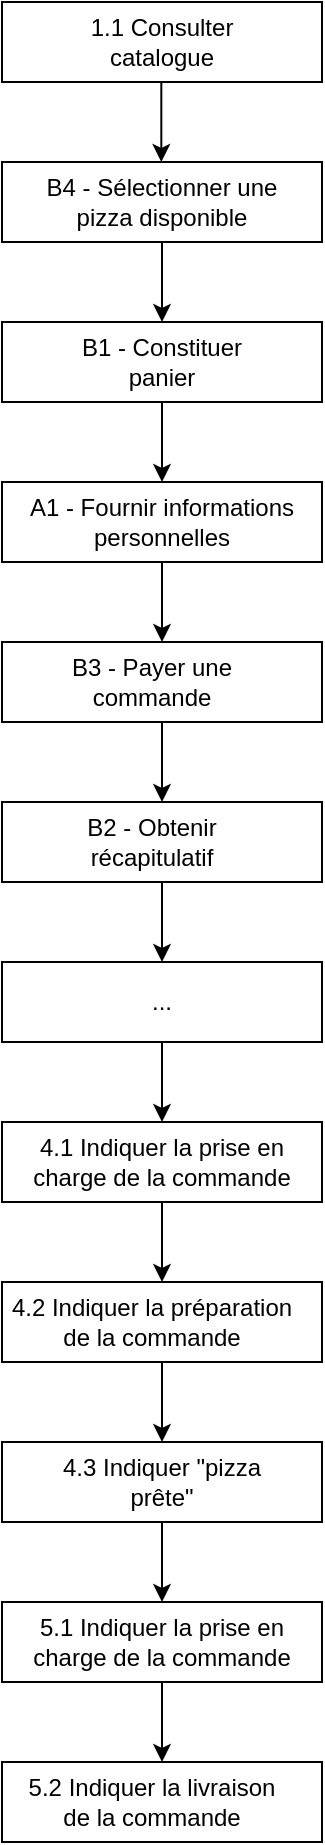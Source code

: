 <mxfile version="12.9.4" type="device"><diagram id="dEc_g2SqPWGrlmfF-s2z" name="Page-1"><mxGraphModel dx="330" dy="523" grid="1" gridSize="10" guides="1" tooltips="1" connect="1" arrows="1" fold="1" page="1" pageScale="1" pageWidth="827" pageHeight="1169" math="0" shadow="0"><root><mxCell id="0"/><mxCell id="1" parent="0"/><mxCell id="OlY5ZuNfv_5FBJhM39Qh-13" value="" style="endArrow=classic;html=1;" edge="1" parent="1"><mxGeometry width="50" height="50" relative="1" as="geometry"><mxPoint x="439.66" y="120" as="sourcePoint"/><mxPoint x="439.66" y="160" as="targetPoint"/></mxGeometry></mxCell><mxCell id="OlY5ZuNfv_5FBJhM39Qh-14" value="" style="endArrow=classic;html=1;" edge="1" parent="1" source="OlY5ZuNfv_5FBJhM39Qh-1"><mxGeometry width="50" height="50" relative="1" as="geometry"><mxPoint x="449.66" y="130" as="sourcePoint"/><mxPoint x="449.66" y="170" as="targetPoint"/></mxGeometry></mxCell><mxCell id="OlY5ZuNfv_5FBJhM39Qh-16" value="" style="endArrow=classic;html=1;exitX=0.5;exitY=1;exitDx=0;exitDy=0;entryX=0.5;entryY=0;entryDx=0;entryDy=0;" edge="1" parent="1" source="OlY5ZuNfv_5FBJhM39Qh-1" target="OlY5ZuNfv_5FBJhM39Qh-2"><mxGeometry width="50" height="50" relative="1" as="geometry"><mxPoint x="459.66" y="140" as="sourcePoint"/><mxPoint x="459.66" y="180" as="targetPoint"/></mxGeometry></mxCell><mxCell id="OlY5ZuNfv_5FBJhM39Qh-17" value="" style="endArrow=classic;html=1;exitX=0.5;exitY=1;exitDx=0;exitDy=0;entryX=0.5;entryY=0;entryDx=0;entryDy=0;" edge="1" parent="1" source="OlY5ZuNfv_5FBJhM39Qh-2" target="OlY5ZuNfv_5FBJhM39Qh-5"><mxGeometry width="50" height="50" relative="1" as="geometry"><mxPoint x="469.66" y="150" as="sourcePoint"/><mxPoint x="469.66" y="190" as="targetPoint"/></mxGeometry></mxCell><mxCell id="OlY5ZuNfv_5FBJhM39Qh-18" value="" style="endArrow=classic;html=1;exitX=0.5;exitY=1;exitDx=0;exitDy=0;entryX=0.5;entryY=0;entryDx=0;entryDy=0;" edge="1" parent="1" source="OlY5ZuNfv_5FBJhM39Qh-5" target="OlY5ZuNfv_5FBJhM39Qh-4"><mxGeometry width="50" height="50" relative="1" as="geometry"><mxPoint x="479.66" y="160" as="sourcePoint"/><mxPoint x="460" y="390" as="targetPoint"/></mxGeometry></mxCell><mxCell id="OlY5ZuNfv_5FBJhM39Qh-19" value="" style="endArrow=classic;html=1;exitX=0.5;exitY=1;exitDx=0;exitDy=0;entryX=0.5;entryY=0;entryDx=0;entryDy=0;" edge="1" parent="1" source="OlY5ZuNfv_5FBJhM39Qh-4" target="OlY5ZuNfv_5FBJhM39Qh-6"><mxGeometry width="50" height="50" relative="1" as="geometry"><mxPoint x="450" y="370" as="sourcePoint"/><mxPoint x="450" y="410" as="targetPoint"/></mxGeometry></mxCell><mxCell id="OlY5ZuNfv_5FBJhM39Qh-20" value="" style="endArrow=classic;html=1;exitX=0.5;exitY=1;exitDx=0;exitDy=0;entryX=0.5;entryY=0;entryDx=0;entryDy=0;" edge="1" parent="1" source="OlY5ZuNfv_5FBJhM39Qh-6" target="OlY5ZuNfv_5FBJhM39Qh-9"><mxGeometry width="50" height="50" relative="1" as="geometry"><mxPoint x="460" y="380" as="sourcePoint"/><mxPoint x="460" y="420" as="targetPoint"/></mxGeometry></mxCell><mxCell id="OlY5ZuNfv_5FBJhM39Qh-21" value="" style="endArrow=classic;html=1;exitX=0.5;exitY=1;exitDx=0;exitDy=0;entryX=0.5;entryY=0;entryDx=0;entryDy=0;" edge="1" parent="1" source="OlY5ZuNfv_5FBJhM39Qh-9" target="OlY5ZuNfv_5FBJhM39Qh-7"><mxGeometry width="50" height="50" relative="1" as="geometry"><mxPoint x="450" y="530" as="sourcePoint"/><mxPoint x="450" y="570" as="targetPoint"/></mxGeometry></mxCell><mxCell id="OlY5ZuNfv_5FBJhM39Qh-22" value="" style="endArrow=classic;html=1;exitX=0.5;exitY=1;exitDx=0;exitDy=0;entryX=0.5;entryY=0;entryDx=0;entryDy=0;" edge="1" parent="1" source="OlY5ZuNfv_5FBJhM39Qh-7" target="OlY5ZuNfv_5FBJhM39Qh-8"><mxGeometry width="50" height="50" relative="1" as="geometry"><mxPoint x="450" y="610" as="sourcePoint"/><mxPoint x="450" y="650" as="targetPoint"/></mxGeometry></mxCell><mxCell id="OlY5ZuNfv_5FBJhM39Qh-23" value="" style="endArrow=classic;html=1;exitX=0.5;exitY=1;exitDx=0;exitDy=0;entryX=0.5;entryY=0;entryDx=0;entryDy=0;" edge="1" parent="1" source="OlY5ZuNfv_5FBJhM39Qh-8" target="OlY5ZuNfv_5FBJhM39Qh-11"><mxGeometry width="50" height="50" relative="1" as="geometry"><mxPoint x="460" y="620" as="sourcePoint"/><mxPoint x="460" y="660" as="targetPoint"/></mxGeometry></mxCell><mxCell id="OlY5ZuNfv_5FBJhM39Qh-24" value="" style="endArrow=classic;html=1;exitX=0.5;exitY=1;exitDx=0;exitDy=0;entryX=0.5;entryY=0;entryDx=0;entryDy=0;" edge="1" parent="1" source="OlY5ZuNfv_5FBJhM39Qh-11" target="OlY5ZuNfv_5FBJhM39Qh-10"><mxGeometry width="50" height="50" relative="1" as="geometry"><mxPoint x="450" y="770" as="sourcePoint"/><mxPoint x="450" y="810.0" as="targetPoint"/></mxGeometry></mxCell><mxCell id="OlY5ZuNfv_5FBJhM39Qh-25" value="" style="endArrow=classic;html=1;exitX=0.5;exitY=1;exitDx=0;exitDy=0;" edge="1" parent="1" source="OlY5ZuNfv_5FBJhM39Qh-10" target="OlY5ZuNfv_5FBJhM39Qh-12"><mxGeometry width="50" height="50" relative="1" as="geometry"><mxPoint x="450" y="850" as="sourcePoint"/><mxPoint x="450" y="890" as="targetPoint"/></mxGeometry></mxCell><mxCell id="OlY5ZuNfv_5FBJhM39Qh-41" value="" style="group" vertex="1" connectable="0" parent="1"><mxGeometry x="360" y="80" width="160" height="40" as="geometry"/></mxCell><mxCell id="OlY5ZuNfv_5FBJhM39Qh-3" value="" style="rounded=0;whiteSpace=wrap;html=1;" vertex="1" parent="OlY5ZuNfv_5FBJhM39Qh-41"><mxGeometry width="160" height="40" as="geometry"/></mxCell><mxCell id="OlY5ZuNfv_5FBJhM39Qh-26" value="1.1 Consulter catalogue" style="text;html=1;strokeColor=none;fillColor=none;align=center;verticalAlign=middle;whiteSpace=wrap;rounded=0;" vertex="1" parent="OlY5ZuNfv_5FBJhM39Qh-41"><mxGeometry x="30" y="10" width="100" height="20" as="geometry"/></mxCell><mxCell id="OlY5ZuNfv_5FBJhM39Qh-42" value="" style="group" vertex="1" connectable="0" parent="1"><mxGeometry x="360" y="160" width="160" height="40" as="geometry"/></mxCell><mxCell id="OlY5ZuNfv_5FBJhM39Qh-1" value="" style="rounded=0;whiteSpace=wrap;html=1;" vertex="1" parent="OlY5ZuNfv_5FBJhM39Qh-42"><mxGeometry width="160" height="40" as="geometry"/></mxCell><mxCell id="OlY5ZuNfv_5FBJhM39Qh-27" value="B4 - Sélectionner une pizza disponible" style="text;html=1;strokeColor=none;fillColor=none;align=center;verticalAlign=middle;whiteSpace=wrap;rounded=0;" vertex="1" parent="OlY5ZuNfv_5FBJhM39Qh-42"><mxGeometry x="20" y="10" width="120" height="20" as="geometry"/></mxCell><mxCell id="OlY5ZuNfv_5FBJhM39Qh-43" value="" style="group" vertex="1" connectable="0" parent="1"><mxGeometry x="360" y="240" width="160" height="40" as="geometry"/></mxCell><mxCell id="OlY5ZuNfv_5FBJhM39Qh-2" value="" style="rounded=0;whiteSpace=wrap;html=1;" vertex="1" parent="OlY5ZuNfv_5FBJhM39Qh-43"><mxGeometry width="160" height="40" as="geometry"/></mxCell><mxCell id="OlY5ZuNfv_5FBJhM39Qh-28" value="B1 - Constituer panier" style="text;html=1;strokeColor=none;fillColor=none;align=center;verticalAlign=middle;whiteSpace=wrap;rounded=0;" vertex="1" parent="OlY5ZuNfv_5FBJhM39Qh-43"><mxGeometry x="30" y="10" width="100" height="20" as="geometry"/></mxCell><mxCell id="OlY5ZuNfv_5FBJhM39Qh-44" value="" style="group" vertex="1" connectable="0" parent="1"><mxGeometry x="360" y="320" width="160" height="40" as="geometry"/></mxCell><mxCell id="OlY5ZuNfv_5FBJhM39Qh-5" value="" style="rounded=0;whiteSpace=wrap;html=1;" vertex="1" parent="OlY5ZuNfv_5FBJhM39Qh-44"><mxGeometry width="160" height="40" as="geometry"/></mxCell><mxCell id="OlY5ZuNfv_5FBJhM39Qh-30" value="A1 - Fournir informations personnelles" style="text;html=1;strokeColor=none;fillColor=none;align=center;verticalAlign=middle;whiteSpace=wrap;rounded=0;" vertex="1" parent="OlY5ZuNfv_5FBJhM39Qh-44"><mxGeometry x="10" y="10" width="140" height="20" as="geometry"/></mxCell><mxCell id="OlY5ZuNfv_5FBJhM39Qh-45" value="" style="group" vertex="1" connectable="0" parent="1"><mxGeometry x="360" y="400" width="160" height="40" as="geometry"/></mxCell><mxCell id="OlY5ZuNfv_5FBJhM39Qh-4" value="" style="rounded=0;whiteSpace=wrap;html=1;" vertex="1" parent="OlY5ZuNfv_5FBJhM39Qh-45"><mxGeometry width="160" height="40" as="geometry"/></mxCell><mxCell id="OlY5ZuNfv_5FBJhM39Qh-31" value="B3 - Payer une commande" style="text;html=1;strokeColor=none;fillColor=none;align=center;verticalAlign=middle;whiteSpace=wrap;rounded=0;" vertex="1" parent="OlY5ZuNfv_5FBJhM39Qh-45"><mxGeometry x="10" y="10" width="130" height="20" as="geometry"/></mxCell><mxCell id="OlY5ZuNfv_5FBJhM39Qh-46" value="" style="group" vertex="1" connectable="0" parent="1"><mxGeometry x="360" y="480" width="160" height="40" as="geometry"/></mxCell><mxCell id="OlY5ZuNfv_5FBJhM39Qh-6" value="" style="rounded=0;whiteSpace=wrap;html=1;" vertex="1" parent="OlY5ZuNfv_5FBJhM39Qh-46"><mxGeometry width="160" height="40" as="geometry"/></mxCell><mxCell id="OlY5ZuNfv_5FBJhM39Qh-32" value="B2 - Obtenir récapitulatif" style="text;html=1;strokeColor=none;fillColor=none;align=center;verticalAlign=middle;whiteSpace=wrap;rounded=0;" vertex="1" parent="OlY5ZuNfv_5FBJhM39Qh-46"><mxGeometry x="20" y="10" width="110" height="20" as="geometry"/></mxCell><mxCell id="OlY5ZuNfv_5FBJhM39Qh-47" value="" style="group" vertex="1" connectable="0" parent="1"><mxGeometry x="360" y="560" width="160" height="40" as="geometry"/></mxCell><mxCell id="OlY5ZuNfv_5FBJhM39Qh-9" value="" style="rounded=0;whiteSpace=wrap;html=1;" vertex="1" parent="OlY5ZuNfv_5FBJhM39Qh-47"><mxGeometry width="160" height="40" as="geometry"/></mxCell><mxCell id="OlY5ZuNfv_5FBJhM39Qh-34" value="..." style="text;html=1;strokeColor=none;fillColor=none;align=center;verticalAlign=middle;whiteSpace=wrap;rounded=0;" vertex="1" parent="OlY5ZuNfv_5FBJhM39Qh-47"><mxGeometry x="60" y="10" width="40" height="20" as="geometry"/></mxCell><mxCell id="OlY5ZuNfv_5FBJhM39Qh-48" value="" style="group" vertex="1" connectable="0" parent="1"><mxGeometry x="360" y="640" width="160" height="40" as="geometry"/></mxCell><mxCell id="OlY5ZuNfv_5FBJhM39Qh-7" value="" style="rounded=0;whiteSpace=wrap;html=1;" vertex="1" parent="OlY5ZuNfv_5FBJhM39Qh-48"><mxGeometry width="160" height="40" as="geometry"/></mxCell><mxCell id="OlY5ZuNfv_5FBJhM39Qh-35" value="4.1 Indiquer la prise en charge de la commande" style="text;html=1;strokeColor=none;fillColor=none;align=center;verticalAlign=middle;whiteSpace=wrap;rounded=0;" vertex="1" parent="OlY5ZuNfv_5FBJhM39Qh-48"><mxGeometry x="10" y="10" width="140" height="20" as="geometry"/></mxCell><mxCell id="OlY5ZuNfv_5FBJhM39Qh-49" value="" style="group" vertex="1" connectable="0" parent="1"><mxGeometry x="360" y="720" width="160" height="40" as="geometry"/></mxCell><mxCell id="OlY5ZuNfv_5FBJhM39Qh-8" value="" style="rounded=0;whiteSpace=wrap;html=1;" vertex="1" parent="OlY5ZuNfv_5FBJhM39Qh-49"><mxGeometry width="160" height="40" as="geometry"/></mxCell><mxCell id="OlY5ZuNfv_5FBJhM39Qh-36" value="4.2 Indiquer la préparation de la commande" style="text;html=1;strokeColor=none;fillColor=none;align=center;verticalAlign=middle;whiteSpace=wrap;rounded=0;" vertex="1" parent="OlY5ZuNfv_5FBJhM39Qh-49"><mxGeometry y="10" width="150" height="20" as="geometry"/></mxCell><mxCell id="OlY5ZuNfv_5FBJhM39Qh-50" value="" style="group" vertex="1" connectable="0" parent="1"><mxGeometry x="360" y="800" width="160" height="40" as="geometry"/></mxCell><mxCell id="OlY5ZuNfv_5FBJhM39Qh-11" value="" style="rounded=0;whiteSpace=wrap;html=1;" vertex="1" parent="OlY5ZuNfv_5FBJhM39Qh-50"><mxGeometry width="160" height="40" as="geometry"/></mxCell><mxCell id="OlY5ZuNfv_5FBJhM39Qh-38" value="4.3 Indiquer &quot;pizza prête&quot;" style="text;html=1;strokeColor=none;fillColor=none;align=center;verticalAlign=middle;whiteSpace=wrap;rounded=0;" vertex="1" parent="OlY5ZuNfv_5FBJhM39Qh-50"><mxGeometry x="20" y="10" width="120" height="20" as="geometry"/></mxCell><mxCell id="OlY5ZuNfv_5FBJhM39Qh-52" value="" style="group" vertex="1" connectable="0" parent="1"><mxGeometry x="360" y="880" width="160" height="40" as="geometry"/></mxCell><mxCell id="OlY5ZuNfv_5FBJhM39Qh-10" value="" style="rounded=0;whiteSpace=wrap;html=1;" vertex="1" parent="OlY5ZuNfv_5FBJhM39Qh-52"><mxGeometry width="160" height="40" as="geometry"/></mxCell><mxCell id="OlY5ZuNfv_5FBJhM39Qh-39" value="5.1 Indiquer la prise en charge de la commande" style="text;html=1;strokeColor=none;fillColor=none;align=center;verticalAlign=middle;whiteSpace=wrap;rounded=0;" vertex="1" parent="OlY5ZuNfv_5FBJhM39Qh-52"><mxGeometry x="10" y="10" width="140" height="20" as="geometry"/></mxCell><mxCell id="OlY5ZuNfv_5FBJhM39Qh-53" value="" style="group" vertex="1" connectable="0" parent="1"><mxGeometry x="360" y="960" width="160" height="40" as="geometry"/></mxCell><mxCell id="OlY5ZuNfv_5FBJhM39Qh-12" value="" style="rounded=0;whiteSpace=wrap;html=1;" vertex="1" parent="OlY5ZuNfv_5FBJhM39Qh-53"><mxGeometry width="160" height="40" as="geometry"/></mxCell><mxCell id="OlY5ZuNfv_5FBJhM39Qh-40" value="5.2 Indiquer la livraison de la commande" style="text;html=1;strokeColor=none;fillColor=none;align=center;verticalAlign=middle;whiteSpace=wrap;rounded=0;" vertex="1" parent="OlY5ZuNfv_5FBJhM39Qh-53"><mxGeometry x="10" y="10" width="130" height="20" as="geometry"/></mxCell></root></mxGraphModel></diagram></mxfile>